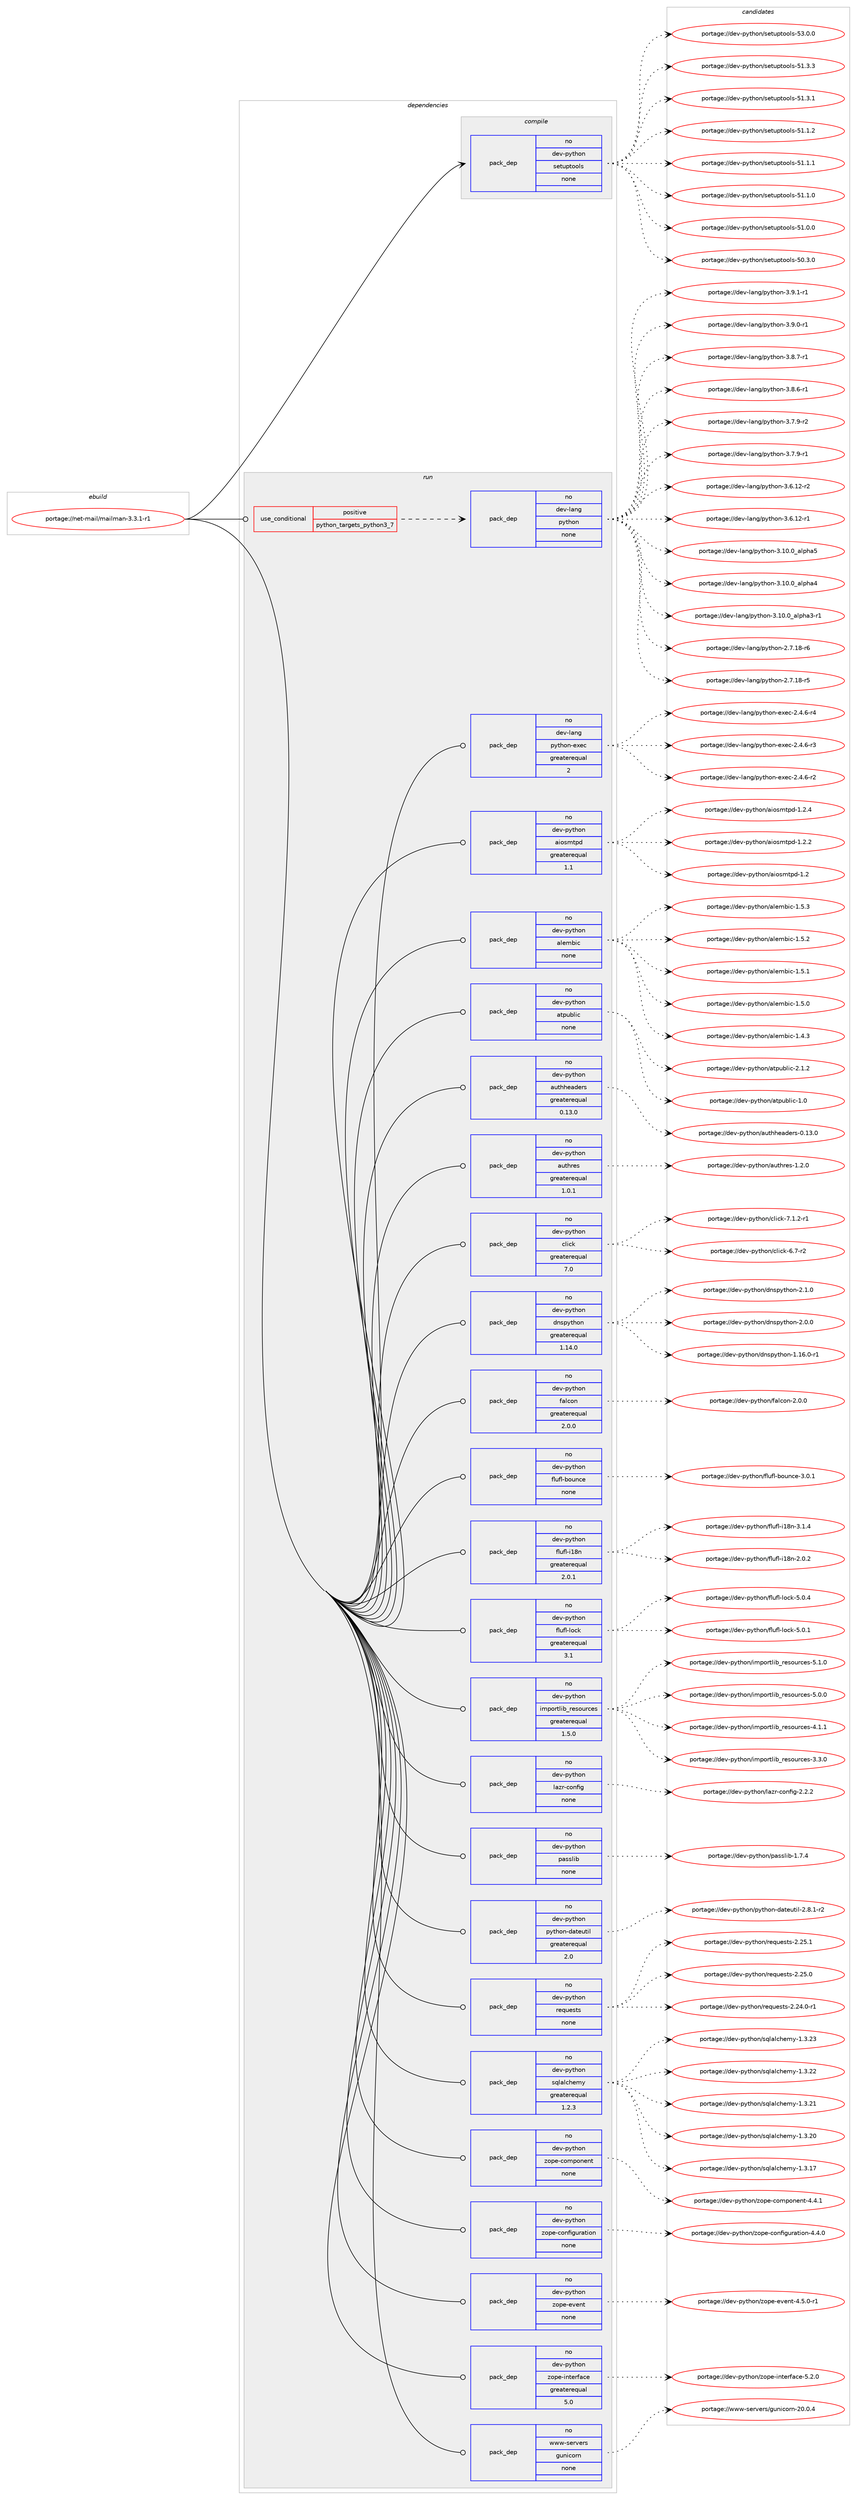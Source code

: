 digraph prolog {

# *************
# Graph options
# *************

newrank=true;
concentrate=true;
compound=true;
graph [rankdir=LR,fontname=Helvetica,fontsize=10,ranksep=1.5];#, ranksep=2.5, nodesep=0.2];
edge  [arrowhead=vee];
node  [fontname=Helvetica,fontsize=10];

# **********
# The ebuild
# **********

subgraph cluster_leftcol {
color=gray;
rank=same;
label=<<i>ebuild</i>>;
id [label="portage://net-mail/mailman-3.3.1-r1", color=red, width=4, href="../net-mail/mailman-3.3.1-r1.svg"];
}

# ****************
# The dependencies
# ****************

subgraph cluster_midcol {
color=gray;
label=<<i>dependencies</i>>;
subgraph cluster_compile {
fillcolor="#eeeeee";
style=filled;
label=<<i>compile</i>>;
subgraph pack17741 {
dependency25892 [label=<<TABLE BORDER="0" CELLBORDER="1" CELLSPACING="0" CELLPADDING="4" WIDTH="220"><TR><TD ROWSPAN="6" CELLPADDING="30">pack_dep</TD></TR><TR><TD WIDTH="110">no</TD></TR><TR><TD>dev-python</TD></TR><TR><TD>setuptools</TD></TR><TR><TD>none</TD></TR><TR><TD></TD></TR></TABLE>>, shape=none, color=blue];
}
id:e -> dependency25892:w [weight=20,style="solid",arrowhead="vee"];
}
subgraph cluster_compileandrun {
fillcolor="#eeeeee";
style=filled;
label=<<i>compile and run</i>>;
}
subgraph cluster_run {
fillcolor="#eeeeee";
style=filled;
label=<<i>run</i>>;
subgraph cond7926 {
dependency25893 [label=<<TABLE BORDER="0" CELLBORDER="1" CELLSPACING="0" CELLPADDING="4"><TR><TD ROWSPAN="3" CELLPADDING="10">use_conditional</TD></TR><TR><TD>positive</TD></TR><TR><TD>python_targets_python3_7</TD></TR></TABLE>>, shape=none, color=red];
subgraph pack17742 {
dependency25894 [label=<<TABLE BORDER="0" CELLBORDER="1" CELLSPACING="0" CELLPADDING="4" WIDTH="220"><TR><TD ROWSPAN="6" CELLPADDING="30">pack_dep</TD></TR><TR><TD WIDTH="110">no</TD></TR><TR><TD>dev-lang</TD></TR><TR><TD>python</TD></TR><TR><TD>none</TD></TR><TR><TD></TD></TR></TABLE>>, shape=none, color=blue];
}
dependency25893:e -> dependency25894:w [weight=20,style="dashed",arrowhead="vee"];
}
id:e -> dependency25893:w [weight=20,style="solid",arrowhead="odot"];
subgraph pack17743 {
dependency25895 [label=<<TABLE BORDER="0" CELLBORDER="1" CELLSPACING="0" CELLPADDING="4" WIDTH="220"><TR><TD ROWSPAN="6" CELLPADDING="30">pack_dep</TD></TR><TR><TD WIDTH="110">no</TD></TR><TR><TD>dev-lang</TD></TR><TR><TD>python-exec</TD></TR><TR><TD>greaterequal</TD></TR><TR><TD>2</TD></TR></TABLE>>, shape=none, color=blue];
}
id:e -> dependency25895:w [weight=20,style="solid",arrowhead="odot"];
subgraph pack17744 {
dependency25896 [label=<<TABLE BORDER="0" CELLBORDER="1" CELLSPACING="0" CELLPADDING="4" WIDTH="220"><TR><TD ROWSPAN="6" CELLPADDING="30">pack_dep</TD></TR><TR><TD WIDTH="110">no</TD></TR><TR><TD>dev-python</TD></TR><TR><TD>aiosmtpd</TD></TR><TR><TD>greaterequal</TD></TR><TR><TD>1.1</TD></TR></TABLE>>, shape=none, color=blue];
}
id:e -> dependency25896:w [weight=20,style="solid",arrowhead="odot"];
subgraph pack17745 {
dependency25897 [label=<<TABLE BORDER="0" CELLBORDER="1" CELLSPACING="0" CELLPADDING="4" WIDTH="220"><TR><TD ROWSPAN="6" CELLPADDING="30">pack_dep</TD></TR><TR><TD WIDTH="110">no</TD></TR><TR><TD>dev-python</TD></TR><TR><TD>alembic</TD></TR><TR><TD>none</TD></TR><TR><TD></TD></TR></TABLE>>, shape=none, color=blue];
}
id:e -> dependency25897:w [weight=20,style="solid",arrowhead="odot"];
subgraph pack17746 {
dependency25898 [label=<<TABLE BORDER="0" CELLBORDER="1" CELLSPACING="0" CELLPADDING="4" WIDTH="220"><TR><TD ROWSPAN="6" CELLPADDING="30">pack_dep</TD></TR><TR><TD WIDTH="110">no</TD></TR><TR><TD>dev-python</TD></TR><TR><TD>atpublic</TD></TR><TR><TD>none</TD></TR><TR><TD></TD></TR></TABLE>>, shape=none, color=blue];
}
id:e -> dependency25898:w [weight=20,style="solid",arrowhead="odot"];
subgraph pack17747 {
dependency25899 [label=<<TABLE BORDER="0" CELLBORDER="1" CELLSPACING="0" CELLPADDING="4" WIDTH="220"><TR><TD ROWSPAN="6" CELLPADDING="30">pack_dep</TD></TR><TR><TD WIDTH="110">no</TD></TR><TR><TD>dev-python</TD></TR><TR><TD>authheaders</TD></TR><TR><TD>greaterequal</TD></TR><TR><TD>0.13.0</TD></TR></TABLE>>, shape=none, color=blue];
}
id:e -> dependency25899:w [weight=20,style="solid",arrowhead="odot"];
subgraph pack17748 {
dependency25900 [label=<<TABLE BORDER="0" CELLBORDER="1" CELLSPACING="0" CELLPADDING="4" WIDTH="220"><TR><TD ROWSPAN="6" CELLPADDING="30">pack_dep</TD></TR><TR><TD WIDTH="110">no</TD></TR><TR><TD>dev-python</TD></TR><TR><TD>authres</TD></TR><TR><TD>greaterequal</TD></TR><TR><TD>1.0.1</TD></TR></TABLE>>, shape=none, color=blue];
}
id:e -> dependency25900:w [weight=20,style="solid",arrowhead="odot"];
subgraph pack17749 {
dependency25901 [label=<<TABLE BORDER="0" CELLBORDER="1" CELLSPACING="0" CELLPADDING="4" WIDTH="220"><TR><TD ROWSPAN="6" CELLPADDING="30">pack_dep</TD></TR><TR><TD WIDTH="110">no</TD></TR><TR><TD>dev-python</TD></TR><TR><TD>click</TD></TR><TR><TD>greaterequal</TD></TR><TR><TD>7.0</TD></TR></TABLE>>, shape=none, color=blue];
}
id:e -> dependency25901:w [weight=20,style="solid",arrowhead="odot"];
subgraph pack17750 {
dependency25902 [label=<<TABLE BORDER="0" CELLBORDER="1" CELLSPACING="0" CELLPADDING="4" WIDTH="220"><TR><TD ROWSPAN="6" CELLPADDING="30">pack_dep</TD></TR><TR><TD WIDTH="110">no</TD></TR><TR><TD>dev-python</TD></TR><TR><TD>dnspython</TD></TR><TR><TD>greaterequal</TD></TR><TR><TD>1.14.0</TD></TR></TABLE>>, shape=none, color=blue];
}
id:e -> dependency25902:w [weight=20,style="solid",arrowhead="odot"];
subgraph pack17751 {
dependency25903 [label=<<TABLE BORDER="0" CELLBORDER="1" CELLSPACING="0" CELLPADDING="4" WIDTH="220"><TR><TD ROWSPAN="6" CELLPADDING="30">pack_dep</TD></TR><TR><TD WIDTH="110">no</TD></TR><TR><TD>dev-python</TD></TR><TR><TD>falcon</TD></TR><TR><TD>greaterequal</TD></TR><TR><TD>2.0.0</TD></TR></TABLE>>, shape=none, color=blue];
}
id:e -> dependency25903:w [weight=20,style="solid",arrowhead="odot"];
subgraph pack17752 {
dependency25904 [label=<<TABLE BORDER="0" CELLBORDER="1" CELLSPACING="0" CELLPADDING="4" WIDTH="220"><TR><TD ROWSPAN="6" CELLPADDING="30">pack_dep</TD></TR><TR><TD WIDTH="110">no</TD></TR><TR><TD>dev-python</TD></TR><TR><TD>flufl-bounce</TD></TR><TR><TD>none</TD></TR><TR><TD></TD></TR></TABLE>>, shape=none, color=blue];
}
id:e -> dependency25904:w [weight=20,style="solid",arrowhead="odot"];
subgraph pack17753 {
dependency25905 [label=<<TABLE BORDER="0" CELLBORDER="1" CELLSPACING="0" CELLPADDING="4" WIDTH="220"><TR><TD ROWSPAN="6" CELLPADDING="30">pack_dep</TD></TR><TR><TD WIDTH="110">no</TD></TR><TR><TD>dev-python</TD></TR><TR><TD>flufl-i18n</TD></TR><TR><TD>greaterequal</TD></TR><TR><TD>2.0.1</TD></TR></TABLE>>, shape=none, color=blue];
}
id:e -> dependency25905:w [weight=20,style="solid",arrowhead="odot"];
subgraph pack17754 {
dependency25906 [label=<<TABLE BORDER="0" CELLBORDER="1" CELLSPACING="0" CELLPADDING="4" WIDTH="220"><TR><TD ROWSPAN="6" CELLPADDING="30">pack_dep</TD></TR><TR><TD WIDTH="110">no</TD></TR><TR><TD>dev-python</TD></TR><TR><TD>flufl-lock</TD></TR><TR><TD>greaterequal</TD></TR><TR><TD>3.1</TD></TR></TABLE>>, shape=none, color=blue];
}
id:e -> dependency25906:w [weight=20,style="solid",arrowhead="odot"];
subgraph pack17755 {
dependency25907 [label=<<TABLE BORDER="0" CELLBORDER="1" CELLSPACING="0" CELLPADDING="4" WIDTH="220"><TR><TD ROWSPAN="6" CELLPADDING="30">pack_dep</TD></TR><TR><TD WIDTH="110">no</TD></TR><TR><TD>dev-python</TD></TR><TR><TD>importlib_resources</TD></TR><TR><TD>greaterequal</TD></TR><TR><TD>1.5.0</TD></TR></TABLE>>, shape=none, color=blue];
}
id:e -> dependency25907:w [weight=20,style="solid",arrowhead="odot"];
subgraph pack17756 {
dependency25908 [label=<<TABLE BORDER="0" CELLBORDER="1" CELLSPACING="0" CELLPADDING="4" WIDTH="220"><TR><TD ROWSPAN="6" CELLPADDING="30">pack_dep</TD></TR><TR><TD WIDTH="110">no</TD></TR><TR><TD>dev-python</TD></TR><TR><TD>lazr-config</TD></TR><TR><TD>none</TD></TR><TR><TD></TD></TR></TABLE>>, shape=none, color=blue];
}
id:e -> dependency25908:w [weight=20,style="solid",arrowhead="odot"];
subgraph pack17757 {
dependency25909 [label=<<TABLE BORDER="0" CELLBORDER="1" CELLSPACING="0" CELLPADDING="4" WIDTH="220"><TR><TD ROWSPAN="6" CELLPADDING="30">pack_dep</TD></TR><TR><TD WIDTH="110">no</TD></TR><TR><TD>dev-python</TD></TR><TR><TD>passlib</TD></TR><TR><TD>none</TD></TR><TR><TD></TD></TR></TABLE>>, shape=none, color=blue];
}
id:e -> dependency25909:w [weight=20,style="solid",arrowhead="odot"];
subgraph pack17758 {
dependency25910 [label=<<TABLE BORDER="0" CELLBORDER="1" CELLSPACING="0" CELLPADDING="4" WIDTH="220"><TR><TD ROWSPAN="6" CELLPADDING="30">pack_dep</TD></TR><TR><TD WIDTH="110">no</TD></TR><TR><TD>dev-python</TD></TR><TR><TD>python-dateutil</TD></TR><TR><TD>greaterequal</TD></TR><TR><TD>2.0</TD></TR></TABLE>>, shape=none, color=blue];
}
id:e -> dependency25910:w [weight=20,style="solid",arrowhead="odot"];
subgraph pack17759 {
dependency25911 [label=<<TABLE BORDER="0" CELLBORDER="1" CELLSPACING="0" CELLPADDING="4" WIDTH="220"><TR><TD ROWSPAN="6" CELLPADDING="30">pack_dep</TD></TR><TR><TD WIDTH="110">no</TD></TR><TR><TD>dev-python</TD></TR><TR><TD>requests</TD></TR><TR><TD>none</TD></TR><TR><TD></TD></TR></TABLE>>, shape=none, color=blue];
}
id:e -> dependency25911:w [weight=20,style="solid",arrowhead="odot"];
subgraph pack17760 {
dependency25912 [label=<<TABLE BORDER="0" CELLBORDER="1" CELLSPACING="0" CELLPADDING="4" WIDTH="220"><TR><TD ROWSPAN="6" CELLPADDING="30">pack_dep</TD></TR><TR><TD WIDTH="110">no</TD></TR><TR><TD>dev-python</TD></TR><TR><TD>sqlalchemy</TD></TR><TR><TD>greaterequal</TD></TR><TR><TD>1.2.3</TD></TR></TABLE>>, shape=none, color=blue];
}
id:e -> dependency25912:w [weight=20,style="solid",arrowhead="odot"];
subgraph pack17761 {
dependency25913 [label=<<TABLE BORDER="0" CELLBORDER="1" CELLSPACING="0" CELLPADDING="4" WIDTH="220"><TR><TD ROWSPAN="6" CELLPADDING="30">pack_dep</TD></TR><TR><TD WIDTH="110">no</TD></TR><TR><TD>dev-python</TD></TR><TR><TD>zope-component</TD></TR><TR><TD>none</TD></TR><TR><TD></TD></TR></TABLE>>, shape=none, color=blue];
}
id:e -> dependency25913:w [weight=20,style="solid",arrowhead="odot"];
subgraph pack17762 {
dependency25914 [label=<<TABLE BORDER="0" CELLBORDER="1" CELLSPACING="0" CELLPADDING="4" WIDTH="220"><TR><TD ROWSPAN="6" CELLPADDING="30">pack_dep</TD></TR><TR><TD WIDTH="110">no</TD></TR><TR><TD>dev-python</TD></TR><TR><TD>zope-configuration</TD></TR><TR><TD>none</TD></TR><TR><TD></TD></TR></TABLE>>, shape=none, color=blue];
}
id:e -> dependency25914:w [weight=20,style="solid",arrowhead="odot"];
subgraph pack17763 {
dependency25915 [label=<<TABLE BORDER="0" CELLBORDER="1" CELLSPACING="0" CELLPADDING="4" WIDTH="220"><TR><TD ROWSPAN="6" CELLPADDING="30">pack_dep</TD></TR><TR><TD WIDTH="110">no</TD></TR><TR><TD>dev-python</TD></TR><TR><TD>zope-event</TD></TR><TR><TD>none</TD></TR><TR><TD></TD></TR></TABLE>>, shape=none, color=blue];
}
id:e -> dependency25915:w [weight=20,style="solid",arrowhead="odot"];
subgraph pack17764 {
dependency25916 [label=<<TABLE BORDER="0" CELLBORDER="1" CELLSPACING="0" CELLPADDING="4" WIDTH="220"><TR><TD ROWSPAN="6" CELLPADDING="30">pack_dep</TD></TR><TR><TD WIDTH="110">no</TD></TR><TR><TD>dev-python</TD></TR><TR><TD>zope-interface</TD></TR><TR><TD>greaterequal</TD></TR><TR><TD>5.0</TD></TR></TABLE>>, shape=none, color=blue];
}
id:e -> dependency25916:w [weight=20,style="solid",arrowhead="odot"];
subgraph pack17765 {
dependency25917 [label=<<TABLE BORDER="0" CELLBORDER="1" CELLSPACING="0" CELLPADDING="4" WIDTH="220"><TR><TD ROWSPAN="6" CELLPADDING="30">pack_dep</TD></TR><TR><TD WIDTH="110">no</TD></TR><TR><TD>www-servers</TD></TR><TR><TD>gunicorn</TD></TR><TR><TD>none</TD></TR><TR><TD></TD></TR></TABLE>>, shape=none, color=blue];
}
id:e -> dependency25917:w [weight=20,style="solid",arrowhead="odot"];
}
}

# **************
# The candidates
# **************

subgraph cluster_choices {
rank=same;
color=gray;
label=<<i>candidates</i>>;

subgraph choice17741 {
color=black;
nodesep=1;
choice100101118451121211161041111104711510111611711211611111110811545535146484648 [label="portage://dev-python/setuptools-53.0.0", color=red, width=4,href="../dev-python/setuptools-53.0.0.svg"];
choice100101118451121211161041111104711510111611711211611111110811545534946514651 [label="portage://dev-python/setuptools-51.3.3", color=red, width=4,href="../dev-python/setuptools-51.3.3.svg"];
choice100101118451121211161041111104711510111611711211611111110811545534946514649 [label="portage://dev-python/setuptools-51.3.1", color=red, width=4,href="../dev-python/setuptools-51.3.1.svg"];
choice100101118451121211161041111104711510111611711211611111110811545534946494650 [label="portage://dev-python/setuptools-51.1.2", color=red, width=4,href="../dev-python/setuptools-51.1.2.svg"];
choice100101118451121211161041111104711510111611711211611111110811545534946494649 [label="portage://dev-python/setuptools-51.1.1", color=red, width=4,href="../dev-python/setuptools-51.1.1.svg"];
choice100101118451121211161041111104711510111611711211611111110811545534946494648 [label="portage://dev-python/setuptools-51.1.0", color=red, width=4,href="../dev-python/setuptools-51.1.0.svg"];
choice100101118451121211161041111104711510111611711211611111110811545534946484648 [label="portage://dev-python/setuptools-51.0.0", color=red, width=4,href="../dev-python/setuptools-51.0.0.svg"];
choice100101118451121211161041111104711510111611711211611111110811545534846514648 [label="portage://dev-python/setuptools-50.3.0", color=red, width=4,href="../dev-python/setuptools-50.3.0.svg"];
dependency25892:e -> choice100101118451121211161041111104711510111611711211611111110811545535146484648:w [style=dotted,weight="100"];
dependency25892:e -> choice100101118451121211161041111104711510111611711211611111110811545534946514651:w [style=dotted,weight="100"];
dependency25892:e -> choice100101118451121211161041111104711510111611711211611111110811545534946514649:w [style=dotted,weight="100"];
dependency25892:e -> choice100101118451121211161041111104711510111611711211611111110811545534946494650:w [style=dotted,weight="100"];
dependency25892:e -> choice100101118451121211161041111104711510111611711211611111110811545534946494649:w [style=dotted,weight="100"];
dependency25892:e -> choice100101118451121211161041111104711510111611711211611111110811545534946494648:w [style=dotted,weight="100"];
dependency25892:e -> choice100101118451121211161041111104711510111611711211611111110811545534946484648:w [style=dotted,weight="100"];
dependency25892:e -> choice100101118451121211161041111104711510111611711211611111110811545534846514648:w [style=dotted,weight="100"];
}
subgraph choice17742 {
color=black;
nodesep=1;
choice1001011184510897110103471121211161041111104551465746494511449 [label="portage://dev-lang/python-3.9.1-r1", color=red, width=4,href="../dev-lang/python-3.9.1-r1.svg"];
choice1001011184510897110103471121211161041111104551465746484511449 [label="portage://dev-lang/python-3.9.0-r1", color=red, width=4,href="../dev-lang/python-3.9.0-r1.svg"];
choice1001011184510897110103471121211161041111104551465646554511449 [label="portage://dev-lang/python-3.8.7-r1", color=red, width=4,href="../dev-lang/python-3.8.7-r1.svg"];
choice1001011184510897110103471121211161041111104551465646544511449 [label="portage://dev-lang/python-3.8.6-r1", color=red, width=4,href="../dev-lang/python-3.8.6-r1.svg"];
choice1001011184510897110103471121211161041111104551465546574511450 [label="portage://dev-lang/python-3.7.9-r2", color=red, width=4,href="../dev-lang/python-3.7.9-r2.svg"];
choice1001011184510897110103471121211161041111104551465546574511449 [label="portage://dev-lang/python-3.7.9-r1", color=red, width=4,href="../dev-lang/python-3.7.9-r1.svg"];
choice100101118451089711010347112121116104111110455146544649504511450 [label="portage://dev-lang/python-3.6.12-r2", color=red, width=4,href="../dev-lang/python-3.6.12-r2.svg"];
choice100101118451089711010347112121116104111110455146544649504511449 [label="portage://dev-lang/python-3.6.12-r1", color=red, width=4,href="../dev-lang/python-3.6.12-r1.svg"];
choice1001011184510897110103471121211161041111104551464948464895971081121049753 [label="portage://dev-lang/python-3.10.0_alpha5", color=red, width=4,href="../dev-lang/python-3.10.0_alpha5.svg"];
choice1001011184510897110103471121211161041111104551464948464895971081121049752 [label="portage://dev-lang/python-3.10.0_alpha4", color=red, width=4,href="../dev-lang/python-3.10.0_alpha4.svg"];
choice10010111845108971101034711212111610411111045514649484648959710811210497514511449 [label="portage://dev-lang/python-3.10.0_alpha3-r1", color=red, width=4,href="../dev-lang/python-3.10.0_alpha3-r1.svg"];
choice100101118451089711010347112121116104111110455046554649564511454 [label="portage://dev-lang/python-2.7.18-r6", color=red, width=4,href="../dev-lang/python-2.7.18-r6.svg"];
choice100101118451089711010347112121116104111110455046554649564511453 [label="portage://dev-lang/python-2.7.18-r5", color=red, width=4,href="../dev-lang/python-2.7.18-r5.svg"];
dependency25894:e -> choice1001011184510897110103471121211161041111104551465746494511449:w [style=dotted,weight="100"];
dependency25894:e -> choice1001011184510897110103471121211161041111104551465746484511449:w [style=dotted,weight="100"];
dependency25894:e -> choice1001011184510897110103471121211161041111104551465646554511449:w [style=dotted,weight="100"];
dependency25894:e -> choice1001011184510897110103471121211161041111104551465646544511449:w [style=dotted,weight="100"];
dependency25894:e -> choice1001011184510897110103471121211161041111104551465546574511450:w [style=dotted,weight="100"];
dependency25894:e -> choice1001011184510897110103471121211161041111104551465546574511449:w [style=dotted,weight="100"];
dependency25894:e -> choice100101118451089711010347112121116104111110455146544649504511450:w [style=dotted,weight="100"];
dependency25894:e -> choice100101118451089711010347112121116104111110455146544649504511449:w [style=dotted,weight="100"];
dependency25894:e -> choice1001011184510897110103471121211161041111104551464948464895971081121049753:w [style=dotted,weight="100"];
dependency25894:e -> choice1001011184510897110103471121211161041111104551464948464895971081121049752:w [style=dotted,weight="100"];
dependency25894:e -> choice10010111845108971101034711212111610411111045514649484648959710811210497514511449:w [style=dotted,weight="100"];
dependency25894:e -> choice100101118451089711010347112121116104111110455046554649564511454:w [style=dotted,weight="100"];
dependency25894:e -> choice100101118451089711010347112121116104111110455046554649564511453:w [style=dotted,weight="100"];
}
subgraph choice17743 {
color=black;
nodesep=1;
choice10010111845108971101034711212111610411111045101120101994550465246544511452 [label="portage://dev-lang/python-exec-2.4.6-r4", color=red, width=4,href="../dev-lang/python-exec-2.4.6-r4.svg"];
choice10010111845108971101034711212111610411111045101120101994550465246544511451 [label="portage://dev-lang/python-exec-2.4.6-r3", color=red, width=4,href="../dev-lang/python-exec-2.4.6-r3.svg"];
choice10010111845108971101034711212111610411111045101120101994550465246544511450 [label="portage://dev-lang/python-exec-2.4.6-r2", color=red, width=4,href="../dev-lang/python-exec-2.4.6-r2.svg"];
dependency25895:e -> choice10010111845108971101034711212111610411111045101120101994550465246544511452:w [style=dotted,weight="100"];
dependency25895:e -> choice10010111845108971101034711212111610411111045101120101994550465246544511451:w [style=dotted,weight="100"];
dependency25895:e -> choice10010111845108971101034711212111610411111045101120101994550465246544511450:w [style=dotted,weight="100"];
}
subgraph choice17744 {
color=black;
nodesep=1;
choice100101118451121211161041111104797105111115109116112100454946504652 [label="portage://dev-python/aiosmtpd-1.2.4", color=red, width=4,href="../dev-python/aiosmtpd-1.2.4.svg"];
choice100101118451121211161041111104797105111115109116112100454946504650 [label="portage://dev-python/aiosmtpd-1.2.2", color=red, width=4,href="../dev-python/aiosmtpd-1.2.2.svg"];
choice10010111845112121116104111110479710511111510911611210045494650 [label="portage://dev-python/aiosmtpd-1.2", color=red, width=4,href="../dev-python/aiosmtpd-1.2.svg"];
dependency25896:e -> choice100101118451121211161041111104797105111115109116112100454946504652:w [style=dotted,weight="100"];
dependency25896:e -> choice100101118451121211161041111104797105111115109116112100454946504650:w [style=dotted,weight="100"];
dependency25896:e -> choice10010111845112121116104111110479710511111510911611210045494650:w [style=dotted,weight="100"];
}
subgraph choice17745 {
color=black;
nodesep=1;
choice1001011184511212111610411111047971081011099810599454946534651 [label="portage://dev-python/alembic-1.5.3", color=red, width=4,href="../dev-python/alembic-1.5.3.svg"];
choice1001011184511212111610411111047971081011099810599454946534650 [label="portage://dev-python/alembic-1.5.2", color=red, width=4,href="../dev-python/alembic-1.5.2.svg"];
choice1001011184511212111610411111047971081011099810599454946534649 [label="portage://dev-python/alembic-1.5.1", color=red, width=4,href="../dev-python/alembic-1.5.1.svg"];
choice1001011184511212111610411111047971081011099810599454946534648 [label="portage://dev-python/alembic-1.5.0", color=red, width=4,href="../dev-python/alembic-1.5.0.svg"];
choice1001011184511212111610411111047971081011099810599454946524651 [label="portage://dev-python/alembic-1.4.3", color=red, width=4,href="../dev-python/alembic-1.4.3.svg"];
dependency25897:e -> choice1001011184511212111610411111047971081011099810599454946534651:w [style=dotted,weight="100"];
dependency25897:e -> choice1001011184511212111610411111047971081011099810599454946534650:w [style=dotted,weight="100"];
dependency25897:e -> choice1001011184511212111610411111047971081011099810599454946534649:w [style=dotted,weight="100"];
dependency25897:e -> choice1001011184511212111610411111047971081011099810599454946534648:w [style=dotted,weight="100"];
dependency25897:e -> choice1001011184511212111610411111047971081011099810599454946524651:w [style=dotted,weight="100"];
}
subgraph choice17746 {
color=black;
nodesep=1;
choice1001011184511212111610411111047971161121179810810599455046494650 [label="portage://dev-python/atpublic-2.1.2", color=red, width=4,href="../dev-python/atpublic-2.1.2.svg"];
choice100101118451121211161041111104797116112117981081059945494648 [label="portage://dev-python/atpublic-1.0", color=red, width=4,href="../dev-python/atpublic-1.0.svg"];
dependency25898:e -> choice1001011184511212111610411111047971161121179810810599455046494650:w [style=dotted,weight="100"];
dependency25898:e -> choice100101118451121211161041111104797116112117981081059945494648:w [style=dotted,weight="100"];
}
subgraph choice17747 {
color=black;
nodesep=1;
choice1001011184511212111610411111047971171161041041019710010111411545484649514648 [label="portage://dev-python/authheaders-0.13.0", color=red, width=4,href="../dev-python/authheaders-0.13.0.svg"];
dependency25899:e -> choice1001011184511212111610411111047971171161041041019710010111411545484649514648:w [style=dotted,weight="100"];
}
subgraph choice17748 {
color=black;
nodesep=1;
choice100101118451121211161041111104797117116104114101115454946504648 [label="portage://dev-python/authres-1.2.0", color=red, width=4,href="../dev-python/authres-1.2.0.svg"];
dependency25900:e -> choice100101118451121211161041111104797117116104114101115454946504648:w [style=dotted,weight="100"];
}
subgraph choice17749 {
color=black;
nodesep=1;
choice100101118451121211161041111104799108105991074555464946504511449 [label="portage://dev-python/click-7.1.2-r1", color=red, width=4,href="../dev-python/click-7.1.2-r1.svg"];
choice10010111845112121116104111110479910810599107455446554511450 [label="portage://dev-python/click-6.7-r2", color=red, width=4,href="../dev-python/click-6.7-r2.svg"];
dependency25901:e -> choice100101118451121211161041111104799108105991074555464946504511449:w [style=dotted,weight="100"];
dependency25901:e -> choice10010111845112121116104111110479910810599107455446554511450:w [style=dotted,weight="100"];
}
subgraph choice17750 {
color=black;
nodesep=1;
choice1001011184511212111610411111047100110115112121116104111110455046494648 [label="portage://dev-python/dnspython-2.1.0", color=red, width=4,href="../dev-python/dnspython-2.1.0.svg"];
choice1001011184511212111610411111047100110115112121116104111110455046484648 [label="portage://dev-python/dnspython-2.0.0", color=red, width=4,href="../dev-python/dnspython-2.0.0.svg"];
choice1001011184511212111610411111047100110115112121116104111110454946495446484511449 [label="portage://dev-python/dnspython-1.16.0-r1", color=red, width=4,href="../dev-python/dnspython-1.16.0-r1.svg"];
dependency25902:e -> choice1001011184511212111610411111047100110115112121116104111110455046494648:w [style=dotted,weight="100"];
dependency25902:e -> choice1001011184511212111610411111047100110115112121116104111110455046484648:w [style=dotted,weight="100"];
dependency25902:e -> choice1001011184511212111610411111047100110115112121116104111110454946495446484511449:w [style=dotted,weight="100"];
}
subgraph choice17751 {
color=black;
nodesep=1;
choice10010111845112121116104111110471029710899111110455046484648 [label="portage://dev-python/falcon-2.0.0", color=red, width=4,href="../dev-python/falcon-2.0.0.svg"];
dependency25903:e -> choice10010111845112121116104111110471029710899111110455046484648:w [style=dotted,weight="100"];
}
subgraph choice17752 {
color=black;
nodesep=1;
choice1001011184511212111610411111047102108117102108459811111711099101455146484649 [label="portage://dev-python/flufl-bounce-3.0.1", color=red, width=4,href="../dev-python/flufl-bounce-3.0.1.svg"];
dependency25904:e -> choice1001011184511212111610411111047102108117102108459811111711099101455146484649:w [style=dotted,weight="100"];
}
subgraph choice17753 {
color=black;
nodesep=1;
choice1001011184511212111610411111047102108117102108451054956110455146494652 [label="portage://dev-python/flufl-i18n-3.1.4", color=red, width=4,href="../dev-python/flufl-i18n-3.1.4.svg"];
choice1001011184511212111610411111047102108117102108451054956110455046484650 [label="portage://dev-python/flufl-i18n-2.0.2", color=red, width=4,href="../dev-python/flufl-i18n-2.0.2.svg"];
dependency25905:e -> choice1001011184511212111610411111047102108117102108451054956110455146494652:w [style=dotted,weight="100"];
dependency25905:e -> choice1001011184511212111610411111047102108117102108451054956110455046484650:w [style=dotted,weight="100"];
}
subgraph choice17754 {
color=black;
nodesep=1;
choice10010111845112121116104111110471021081171021084510811199107455346484652 [label="portage://dev-python/flufl-lock-5.0.4", color=red, width=4,href="../dev-python/flufl-lock-5.0.4.svg"];
choice10010111845112121116104111110471021081171021084510811199107455346484649 [label="portage://dev-python/flufl-lock-5.0.1", color=red, width=4,href="../dev-python/flufl-lock-5.0.1.svg"];
dependency25906:e -> choice10010111845112121116104111110471021081171021084510811199107455346484652:w [style=dotted,weight="100"];
dependency25906:e -> choice10010111845112121116104111110471021081171021084510811199107455346484649:w [style=dotted,weight="100"];
}
subgraph choice17755 {
color=black;
nodesep=1;
choice1001011184511212111610411111047105109112111114116108105989511410111511111711499101115455346494648 [label="portage://dev-python/importlib_resources-5.1.0", color=red, width=4,href="../dev-python/importlib_resources-5.1.0.svg"];
choice1001011184511212111610411111047105109112111114116108105989511410111511111711499101115455346484648 [label="portage://dev-python/importlib_resources-5.0.0", color=red, width=4,href="../dev-python/importlib_resources-5.0.0.svg"];
choice1001011184511212111610411111047105109112111114116108105989511410111511111711499101115455246494649 [label="portage://dev-python/importlib_resources-4.1.1", color=red, width=4,href="../dev-python/importlib_resources-4.1.1.svg"];
choice1001011184511212111610411111047105109112111114116108105989511410111511111711499101115455146514648 [label="portage://dev-python/importlib_resources-3.3.0", color=red, width=4,href="../dev-python/importlib_resources-3.3.0.svg"];
dependency25907:e -> choice1001011184511212111610411111047105109112111114116108105989511410111511111711499101115455346494648:w [style=dotted,weight="100"];
dependency25907:e -> choice1001011184511212111610411111047105109112111114116108105989511410111511111711499101115455346484648:w [style=dotted,weight="100"];
dependency25907:e -> choice1001011184511212111610411111047105109112111114116108105989511410111511111711499101115455246494649:w [style=dotted,weight="100"];
dependency25907:e -> choice1001011184511212111610411111047105109112111114116108105989511410111511111711499101115455146514648:w [style=dotted,weight="100"];
}
subgraph choice17756 {
color=black;
nodesep=1;
choice1001011184511212111610411111047108971221144599111110102105103455046504650 [label="portage://dev-python/lazr-config-2.2.2", color=red, width=4,href="../dev-python/lazr-config-2.2.2.svg"];
dependency25908:e -> choice1001011184511212111610411111047108971221144599111110102105103455046504650:w [style=dotted,weight="100"];
}
subgraph choice17757 {
color=black;
nodesep=1;
choice10010111845112121116104111110471129711511510810598454946554652 [label="portage://dev-python/passlib-1.7.4", color=red, width=4,href="../dev-python/passlib-1.7.4.svg"];
dependency25909:e -> choice10010111845112121116104111110471129711511510810598454946554652:w [style=dotted,weight="100"];
}
subgraph choice17758 {
color=black;
nodesep=1;
choice100101118451121211161041111104711212111610411111045100971161011171161051084550465646494511450 [label="portage://dev-python/python-dateutil-2.8.1-r2", color=red, width=4,href="../dev-python/python-dateutil-2.8.1-r2.svg"];
dependency25910:e -> choice100101118451121211161041111104711212111610411111045100971161011171161051084550465646494511450:w [style=dotted,weight="100"];
}
subgraph choice17759 {
color=black;
nodesep=1;
choice100101118451121211161041111104711410111311710111511611545504650534649 [label="portage://dev-python/requests-2.25.1", color=red, width=4,href="../dev-python/requests-2.25.1.svg"];
choice100101118451121211161041111104711410111311710111511611545504650534648 [label="portage://dev-python/requests-2.25.0", color=red, width=4,href="../dev-python/requests-2.25.0.svg"];
choice1001011184511212111610411111047114101113117101115116115455046505246484511449 [label="portage://dev-python/requests-2.24.0-r1", color=red, width=4,href="../dev-python/requests-2.24.0-r1.svg"];
dependency25911:e -> choice100101118451121211161041111104711410111311710111511611545504650534649:w [style=dotted,weight="100"];
dependency25911:e -> choice100101118451121211161041111104711410111311710111511611545504650534648:w [style=dotted,weight="100"];
dependency25911:e -> choice1001011184511212111610411111047114101113117101115116115455046505246484511449:w [style=dotted,weight="100"];
}
subgraph choice17760 {
color=black;
nodesep=1;
choice1001011184511212111610411111047115113108971089910410110912145494651465051 [label="portage://dev-python/sqlalchemy-1.3.23", color=red, width=4,href="../dev-python/sqlalchemy-1.3.23.svg"];
choice1001011184511212111610411111047115113108971089910410110912145494651465050 [label="portage://dev-python/sqlalchemy-1.3.22", color=red, width=4,href="../dev-python/sqlalchemy-1.3.22.svg"];
choice1001011184511212111610411111047115113108971089910410110912145494651465049 [label="portage://dev-python/sqlalchemy-1.3.21", color=red, width=4,href="../dev-python/sqlalchemy-1.3.21.svg"];
choice1001011184511212111610411111047115113108971089910410110912145494651465048 [label="portage://dev-python/sqlalchemy-1.3.20", color=red, width=4,href="../dev-python/sqlalchemy-1.3.20.svg"];
choice1001011184511212111610411111047115113108971089910410110912145494651464955 [label="portage://dev-python/sqlalchemy-1.3.17", color=red, width=4,href="../dev-python/sqlalchemy-1.3.17.svg"];
dependency25912:e -> choice1001011184511212111610411111047115113108971089910410110912145494651465051:w [style=dotted,weight="100"];
dependency25912:e -> choice1001011184511212111610411111047115113108971089910410110912145494651465050:w [style=dotted,weight="100"];
dependency25912:e -> choice1001011184511212111610411111047115113108971089910410110912145494651465049:w [style=dotted,weight="100"];
dependency25912:e -> choice1001011184511212111610411111047115113108971089910410110912145494651465048:w [style=dotted,weight="100"];
dependency25912:e -> choice1001011184511212111610411111047115113108971089910410110912145494651464955:w [style=dotted,weight="100"];
}
subgraph choice17761 {
color=black;
nodesep=1;
choice10010111845112121116104111110471221111121014599111109112111110101110116455246524649 [label="portage://dev-python/zope-component-4.4.1", color=red, width=4,href="../dev-python/zope-component-4.4.1.svg"];
dependency25913:e -> choice10010111845112121116104111110471221111121014599111109112111110101110116455246524649:w [style=dotted,weight="100"];
}
subgraph choice17762 {
color=black;
nodesep=1;
choice1001011184511212111610411111047122111112101459911111010210510311711497116105111110455246524648 [label="portage://dev-python/zope-configuration-4.4.0", color=red, width=4,href="../dev-python/zope-configuration-4.4.0.svg"];
dependency25914:e -> choice1001011184511212111610411111047122111112101459911111010210510311711497116105111110455246524648:w [style=dotted,weight="100"];
}
subgraph choice17763 {
color=black;
nodesep=1;
choice1001011184511212111610411111047122111112101451011181011101164552465346484511449 [label="portage://dev-python/zope-event-4.5.0-r1", color=red, width=4,href="../dev-python/zope-event-4.5.0-r1.svg"];
dependency25915:e -> choice1001011184511212111610411111047122111112101451011181011101164552465346484511449:w [style=dotted,weight="100"];
}
subgraph choice17764 {
color=black;
nodesep=1;
choice1001011184511212111610411111047122111112101451051101161011141029799101455346504648 [label="portage://dev-python/zope-interface-5.2.0", color=red, width=4,href="../dev-python/zope-interface-5.2.0.svg"];
dependency25916:e -> choice1001011184511212111610411111047122111112101451051101161011141029799101455346504648:w [style=dotted,weight="100"];
}
subgraph choice17765 {
color=black;
nodesep=1;
choice11911911945115101114118101114115471031171101059911111411045504846484652 [label="portage://www-servers/gunicorn-20.0.4", color=red, width=4,href="../www-servers/gunicorn-20.0.4.svg"];
dependency25917:e -> choice11911911945115101114118101114115471031171101059911111411045504846484652:w [style=dotted,weight="100"];
}
}

}

